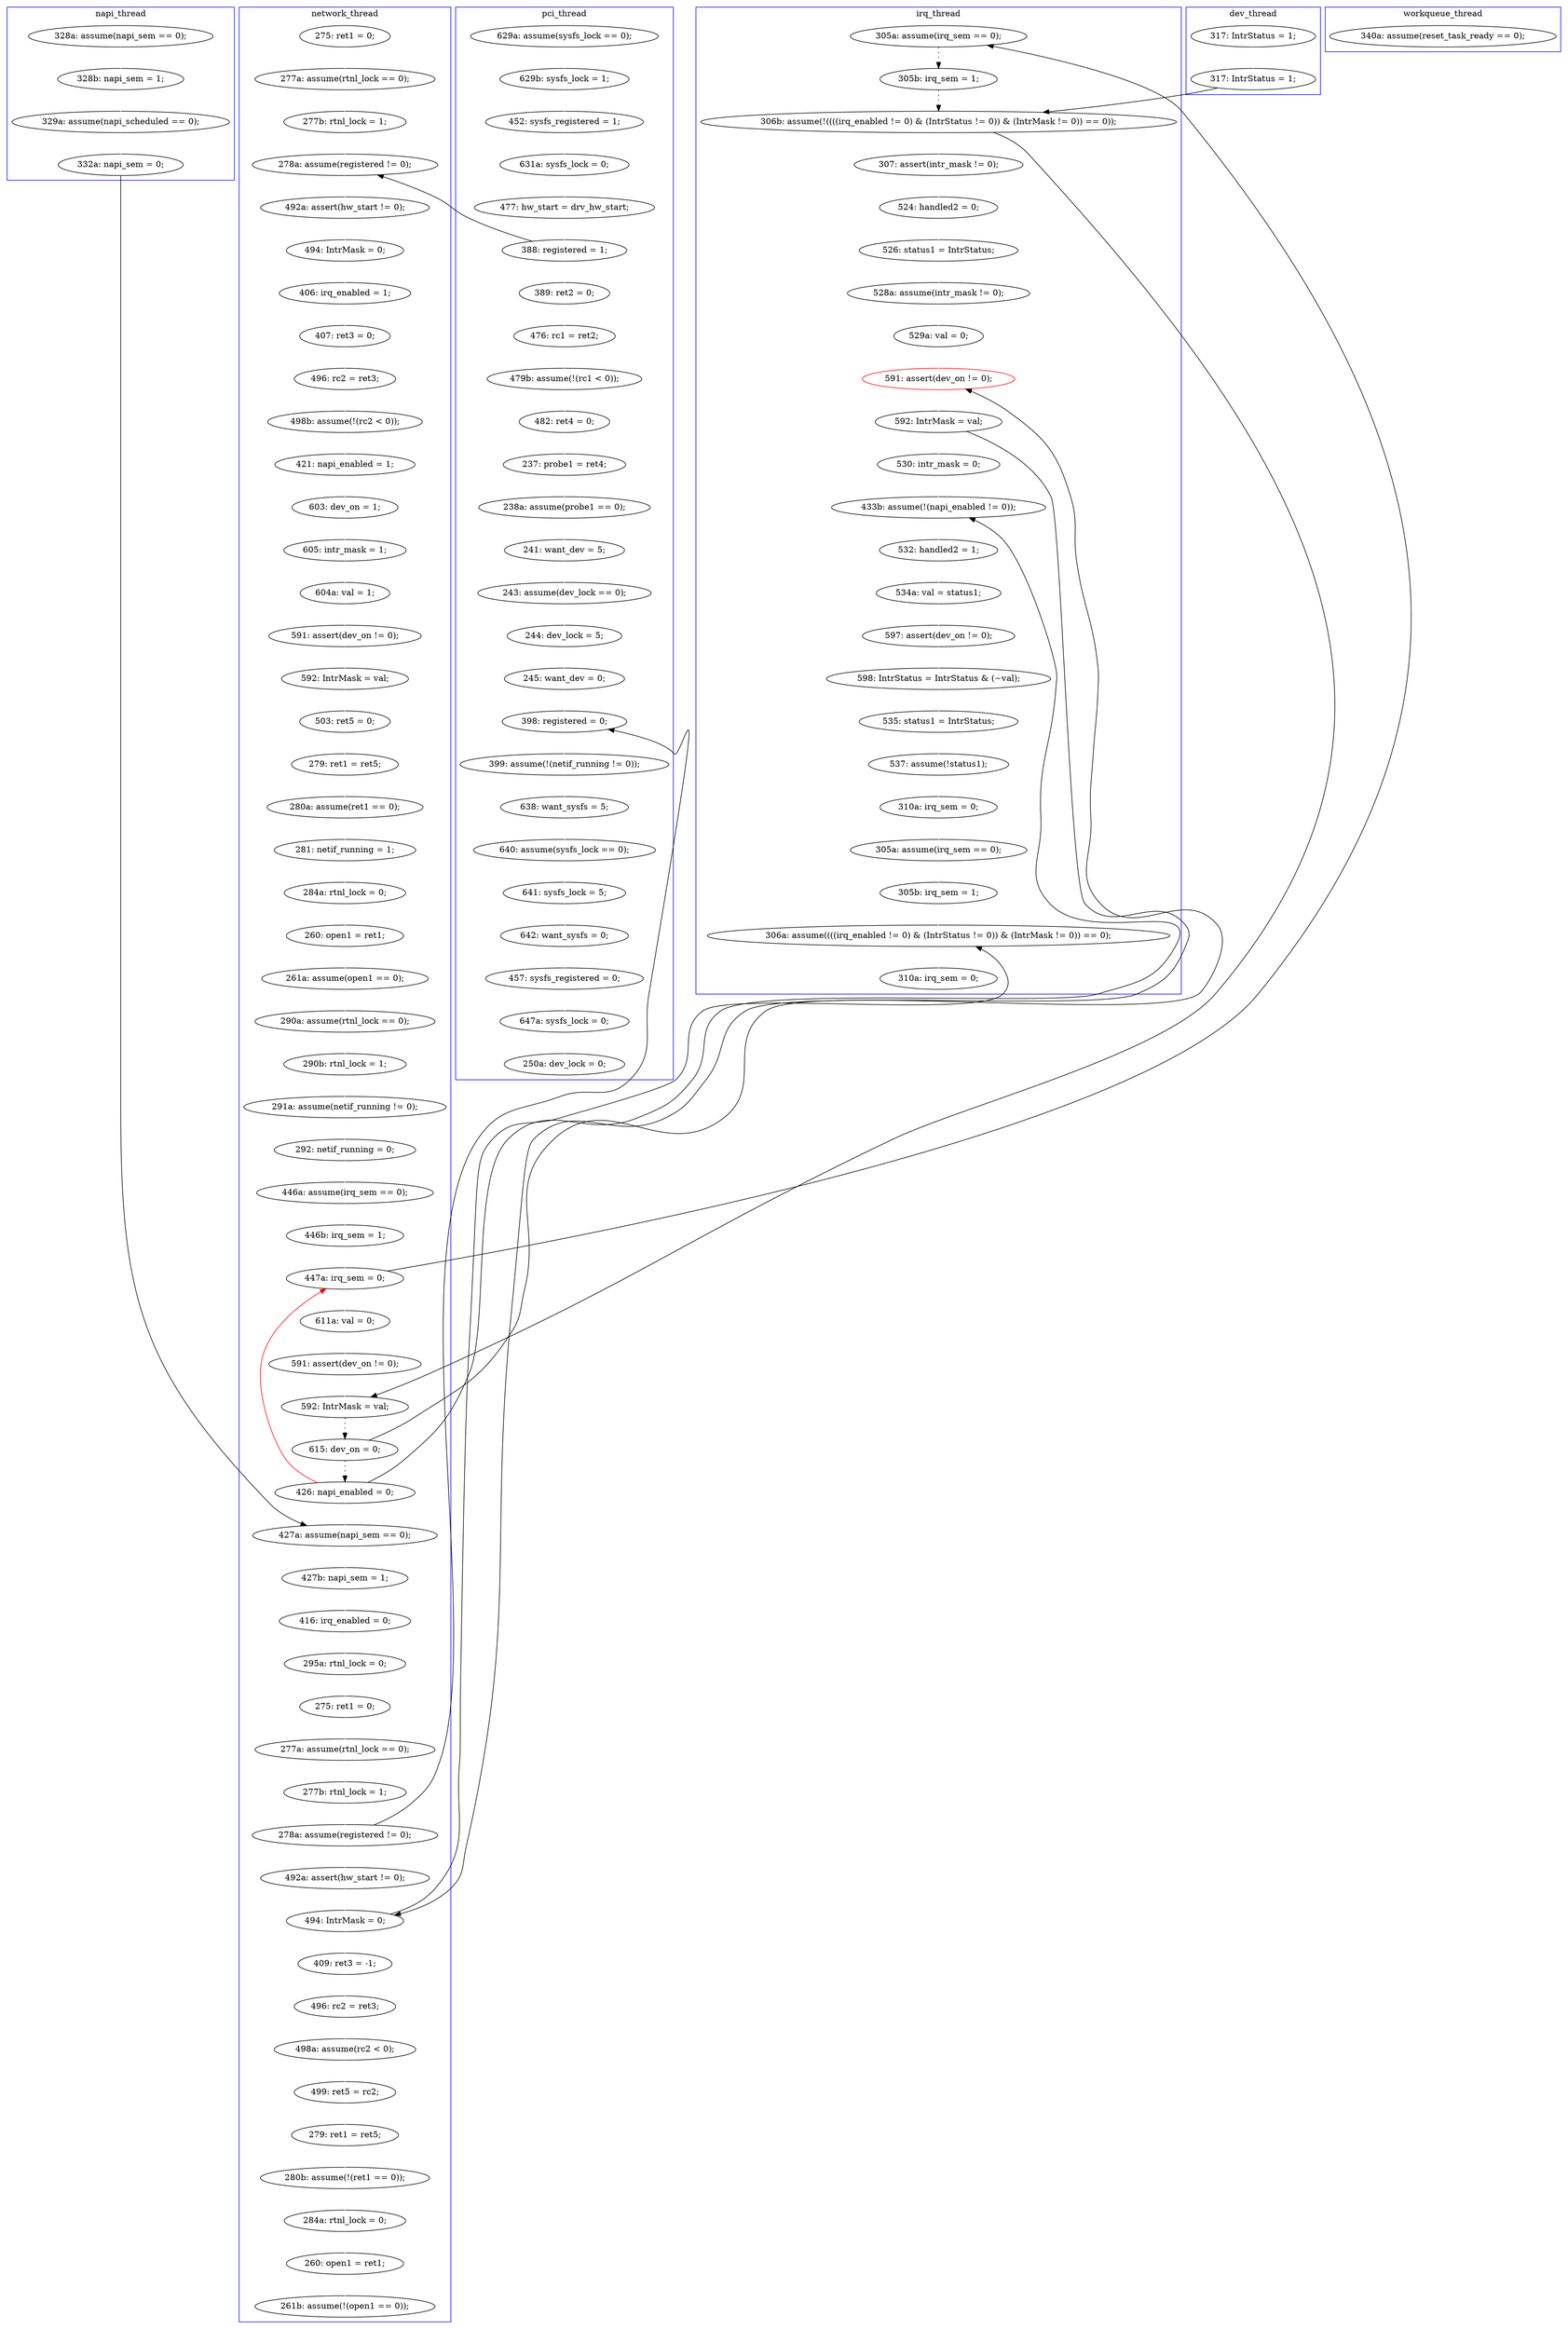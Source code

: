 digraph Counterexample {
	108 -> 109 [color = white, style = solid]
	157 -> 158 [color = white, style = solid]
	228 -> 230 [color = white, style = solid]
	226 -> 252 [color = white, style = solid]
	236 -> 238 [color = white, style = solid]
	256 -> 280 [color = white, style = solid]
	205 -> 206 [color = white, style = solid]
	29 -> 32 [color = white, style = solid]
	114 -> 117 [color = white, style = solid]
	264 -> 266 [color = white, style = solid]
	96 -> 113 [color = white, style = solid]
	267 -> 270 [color = white, style = solid]
	158 -> 160 [color = white, style = solid]
	235 -> 236 [color = white, style = solid]
	117 -> 119 [color = white, style = solid]
	193 -> 215 [color = black, style = solid, constraint = false]
	244 -> 245 [color = white, style = solid]
	78 -> 79 [color = white, style = solid]
	137 -> 143 [color = white, style = solid]
	149 -> 152 [color = white, style = solid]
	36 -> 40 [color = white, style = solid]
	176 -> 199 [color = black, style = solid, constraint = false]
	257 -> 258 [color = white, style = solid]
	128 -> 131 [color = white, style = solid]
	184 -> 186 [color = white, style = solid]
	172 -> 180 [color = white, style = solid]
	160 -> 161 [color = white, style = solid]
	258 -> 261 [color = white, style = solid]
	116 -> 173 [color = white, style = solid]
	230 -> 244 [color = white, style = solid]
	32 -> 36 [color = white, style = solid]
	233 -> 235 [color = white, style = solid]
	134 -> 142 [color = white, style = solid]
	247 -> 250 [color = white, style = solid]
	165 -> 172 [color = white, style = solid]
	193 -> 195 [color = white, style = solid]
	142 -> 144 [color = black, style = solid, constraint = false]
	28 -> 29 [color = white, style = solid]
	222 -> 225 [color = white, style = solid]
	113 -> 114 [color = white, style = solid]
	173 -> 177 [color = black, style = solid, constraint = false]
	143 -> 145 [color = white, style = solid]
	85 -> 86 [color = white, style = solid]
	67 -> 70 [color = white, style = solid]
	52 -> 149 [color = white, style = solid]
	145 -> 147 [color = black, style = dotted]
	86 -> 89 [color = white, style = solid]
	91 -> 92 [color = white, style = solid]
	127 -> 128 [color = white, style = solid]
	252 -> 255 [color = white, style = solid]
	206 -> 207 [color = white, style = solid]
	47 -> 48 [color = white, style = solid]
	215 -> 270 [color = black, style = solid, constraint = false]
	147 -> 186 [color = black, style = solid, constraint = false]
	65 -> 66 [color = white, style = solid]
	266 -> 267 [color = white, style = solid]
	176 -> 131 [color = red, style = solid, constraint = false]
	79 -> 81 [color = white, style = solid]
	152 -> 153 [color = white, style = solid]
	81 -> 82 [color = white, style = solid]
	232 -> 233 [color = white, style = solid]
	161 -> 162 [color = white, style = solid]
	162 -> 228 [color = white, style = solid]
	192 -> 205 [color = white, style = solid]
	153 -> 154 [color = white, style = solid]
	147 -> 176 [color = black, style = dotted]
	139 -> 140 [color = black, style = dotted]
	186 -> 193 [color = white, style = solid]
	48 -> 53 [color = white, style = solid]
	66 -> 67 [color = white, style = solid]
	82 -> 85 [color = white, style = solid]
	42 -> 47 [color = white, style = solid]
	154 -> 157 [color = white, style = solid]
	209 -> 214 [color = white, style = solid]
	93 -> 96 [color = white, style = solid]
	255 -> 257 [color = white, style = solid]
	131 -> 139 [color = black, style = solid, constraint = false]
	177 -> 178 [color = white, style = solid]
	250 -> 256 [color = white, style = solid]
	176 -> 177 [color = white, style = solid]
	262 -> 264 [color = white, style = solid]
	119 -> 127 [color = white, style = solid]
	207 -> 209 [color = white, style = solid]
	180 -> 183 [color = white, style = solid]
	199 -> 232 [color = white, style = solid]
	270 -> 297 [color = white, style = solid]
	220 -> 222 [color = white, style = solid]
	215 -> 220 [color = white, style = solid]
	109 -> 116 [color = white, style = solid]
	51 -> 53 [color = black, style = solid, constraint = false]
	59 -> 65 [color = white, style = solid]
	140 -> 144 [color = black, style = dotted]
	70 -> 73 [color = white, style = solid]
	73 -> 77 [color = white, style = solid]
	40 -> 51 [color = white, style = solid]
	89 -> 91 [color = white, style = solid]
	51 -> 52 [color = white, style = solid]
	144 -> 145 [color = black, style = solid, constraint = false]
	209 -> 228 [color = black, style = solid, constraint = false]
	245 -> 246 [color = white, style = solid]
	131 -> 137 [color = white, style = solid]
	144 -> 165 [color = white, style = solid]
	183 -> 184 [color = white, style = solid]
	246 -> 247 [color = white, style = solid]
	77 -> 78 [color = white, style = solid]
	238 -> 262 [color = white, style = solid]
	225 -> 226 [color = white, style = solid]
	53 -> 58 [color = white, style = solid]
	178 -> 189 [color = white, style = solid]
	214 -> 215 [color = white, style = solid]
	58 -> 59 [color = white, style = solid]
	195 -> 199 [color = white, style = solid]
	189 -> 192 [color = white, style = solid]
	92 -> 93 [color = white, style = solid]
	subgraph cluster5 {
		label = workqueue_thread
		color = blue
		101  [label = "340a: assume(reset_task_ready == 0);"]
	}
	subgraph cluster7 {
		label = dev_thread
		color = blue
		142  [label = "317: IntrStatus = 1;"]
		134  [label = "317: IntrStatus = 1;"]
	}
	subgraph cluster4 {
		label = napi_thread
		color = blue
		116  [label = "329a: assume(napi_scheduled == 0);"]
		173  [label = "332a: napi_sem = 0;"]
		109  [label = "328b: napi_sem = 1;"]
		108  [label = "328a: assume(napi_sem == 0);"]
	}
	subgraph cluster1 {
		label = pci_thread
		color = blue
		256  [label = "647a: sysfs_lock = 0;"]
		51  [label = "388: registered = 1;"]
		162  [label = "245: want_dev = 0;"]
		244  [label = "638: want_sysfs = 5;"]
		152  [label = "479b: assume(!(rc1 < 0));"]
		160  [label = "243: assume(dev_lock == 0);"]
		154  [label = "237: probe1 = ret4;"]
		230  [label = "399: assume(!(netif_running != 0));"]
		247  [label = "642: want_sysfs = 0;"]
		28  [label = "629a: assume(sysfs_lock == 0);"]
		32  [label = "452: sysfs_registered = 1;"]
		245  [label = "640: assume(sysfs_lock == 0);"]
		36  [label = "631a: sysfs_lock = 0;"]
		158  [label = "241: want_dev = 5;"]
		161  [label = "244: dev_lock = 5;"]
		52  [label = "389: ret2 = 0;"]
		157  [label = "238a: assume(probe1 == 0);"]
		29  [label = "629b: sysfs_lock = 1;"]
		280  [label = "250a: dev_lock = 0;"]
		40  [label = "477: hw_start = drv_hw_start;"]
		246  [label = "641: sysfs_lock = 5;"]
		228  [label = "398: registered = 0;"]
		250  [label = "457: sysfs_registered = 0;"]
		153  [label = "482: ret4 = 0;"]
		149  [label = "476: rc1 = ret2;"]
	}
	subgraph cluster2 {
		label = network_thread
		color = blue
		189  [label = "416: irq_enabled = 0;"]
		53  [label = "278a: assume(registered != 0);"]
		147  [label = "615: dev_on = 0;"]
		79  [label = "604a: val = 1;"]
		127  [label = "446a: assume(irq_sem == 0);"]
		261  [label = "261b: assume(!(open1 == 0));"]
		92  [label = "284a: rtnl_lock = 0;"]
		59  [label = "494: IntrMask = 0;"]
		114  [label = "290b: rtnl_lock = 1;"]
		226  [label = "499: ret5 = rc2;"]
		47  [label = "277a: assume(rtnl_lock == 0);"]
		131  [label = "447a: irq_sem = 0;"]
		205  [label = "275: ret1 = 0;"]
		117  [label = "291a: assume(netif_running != 0);"]
		48  [label = "277b: rtnl_lock = 1;"]
		93  [label = "260: open1 = ret1;"]
		145  [label = "592: IntrMask = val;"]
		85  [label = "503: ret5 = 0;"]
		258  [label = "260: open1 = ret1;"]
		78  [label = "605: intr_mask = 1;"]
		73  [label = "421: napi_enabled = 1;"]
		67  [label = "496: rc2 = ret3;"]
		225  [label = "498a: assume(rc2 < 0);"]
		66  [label = "407: ret3 = 0;"]
		220  [label = "409: ret3 = -1;"]
		128  [label = "446b: irq_sem = 1;"]
		77  [label = "603: dev_on = 1;"]
		214  [label = "492a: assert(hw_start != 0);"]
		143  [label = "591: assert(dev_on != 0);"]
		176  [label = "426: napi_enabled = 0;"]
		177  [label = "427a: assume(napi_sem == 0);"]
		65  [label = "406: irq_enabled = 1;"]
		209  [label = "278a: assume(registered != 0);"]
		42  [label = "275: ret1 = 0;"]
		113  [label = "290a: assume(rtnl_lock == 0);"]
		137  [label = "611a: val = 0;"]
		81  [label = "591: assert(dev_on != 0);"]
		96  [label = "261a: assume(open1 == 0);"]
		86  [label = "279: ret1 = ret5;"]
		91  [label = "281: netif_running = 1;"]
		119  [label = "292: netif_running = 0;"]
		257  [label = "284a: rtnl_lock = 0;"]
		255  [label = "280b: assume(!(ret1 == 0));"]
		192  [label = "295a: rtnl_lock = 0;"]
		206  [label = "277a: assume(rtnl_lock == 0);"]
		70  [label = "498b: assume(!(rc2 < 0));"]
		178  [label = "427b: napi_sem = 1;"]
		215  [label = "494: IntrMask = 0;"]
		58  [label = "492a: assert(hw_start != 0);"]
		82  [label = "592: IntrMask = val;"]
		252  [label = "279: ret1 = ret5;"]
		222  [label = "496: rc2 = ret3;"]
		89  [label = "280a: assume(ret1 == 0);"]
		207  [label = "277b: rtnl_lock = 1;"]
	}
	subgraph cluster3 {
		label = irq_thread
		color = blue
		172  [label = "524: handled2 = 0;"]
		183  [label = "528a: assume(intr_mask != 0);"]
		180  [label = "526: status1 = IntrStatus;"]
		195  [label = "530: intr_mask = 0;"]
		236  [label = "598: IntrStatus = IntrStatus & (~val);"]
		193  [label = "592: IntrMask = val;"]
		266  [label = "305a: assume(irq_sem == 0);"]
		262  [label = "537: assume(!status1);"]
		199  [label = "433b: assume(!(napi_enabled != 0));"]
		140  [label = "305b: irq_sem = 1;"]
		144  [label = "306b: assume(!((((irq_enabled != 0) & (IntrStatus != 0)) & (IntrMask != 0)) == 0));"]
		233  [label = "534a: val = status1;"]
		184  [label = "529a: val = 0;"]
		264  [label = "310a: irq_sem = 0;"]
		232  [label = "532: handled2 = 1;"]
		165  [label = "307: assert(intr_mask != 0);"]
		186  [label = "591: assert(dev_on != 0);", color = red]
		270  [label = "306a: assume((((irq_enabled != 0) & (IntrStatus != 0)) & (IntrMask != 0)) == 0);"]
		238  [label = "535: status1 = IntrStatus;"]
		235  [label = "597: assert(dev_on != 0);"]
		267  [label = "305b: irq_sem = 1;"]
		139  [label = "305a: assume(irq_sem == 0);"]
		297  [label = "310a: irq_sem = 0;"]
	}
}